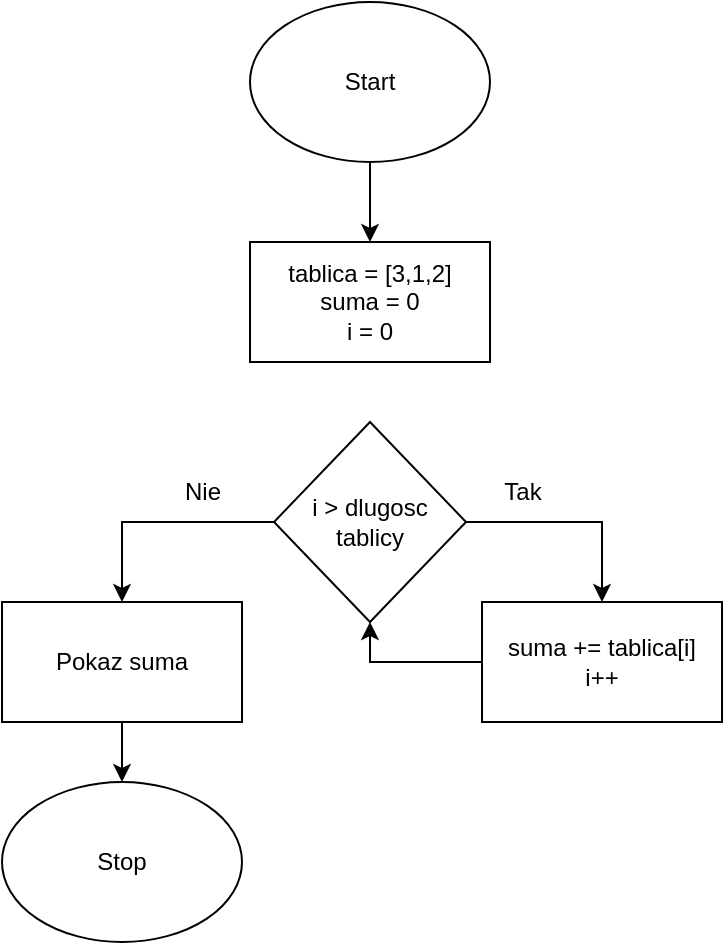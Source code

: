 <mxfile version="20.8.20" type="github">
  <diagram id="C5RBs43oDa-KdzZeNtuy" name="Page-1">
    <mxGraphModel dx="1434" dy="764" grid="1" gridSize="10" guides="1" tooltips="1" connect="1" arrows="1" fold="1" page="1" pageScale="1" pageWidth="827" pageHeight="1169" math="0" shadow="0">
      <root>
        <mxCell id="WIyWlLk6GJQsqaUBKTNV-0" />
        <mxCell id="WIyWlLk6GJQsqaUBKTNV-1" parent="WIyWlLk6GJQsqaUBKTNV-0" />
        <mxCell id="wc80Yuh8lA2m-OOXR4XR-4" style="edgeStyle=orthogonalEdgeStyle;rounded=0;orthogonalLoop=1;jettySize=auto;html=1;entryX=0.5;entryY=0;entryDx=0;entryDy=0;" edge="1" parent="WIyWlLk6GJQsqaUBKTNV-1" source="wc80Yuh8lA2m-OOXR4XR-0" target="wc80Yuh8lA2m-OOXR4XR-3">
          <mxGeometry relative="1" as="geometry" />
        </mxCell>
        <mxCell id="wc80Yuh8lA2m-OOXR4XR-0" value="Start" style="ellipse;whiteSpace=wrap;html=1;" vertex="1" parent="WIyWlLk6GJQsqaUBKTNV-1">
          <mxGeometry x="354" y="40" width="120" height="80" as="geometry" />
        </mxCell>
        <mxCell id="wc80Yuh8lA2m-OOXR4XR-2" value="Stop" style="ellipse;whiteSpace=wrap;html=1;" vertex="1" parent="WIyWlLk6GJQsqaUBKTNV-1">
          <mxGeometry x="230" y="430" width="120" height="80" as="geometry" />
        </mxCell>
        <mxCell id="wc80Yuh8lA2m-OOXR4XR-3" value="tablica = [3,1,2]&lt;br&gt;suma = 0&lt;br&gt;i = 0" style="rounded=0;whiteSpace=wrap;html=1;" vertex="1" parent="WIyWlLk6GJQsqaUBKTNV-1">
          <mxGeometry x="354" y="160" width="120" height="60" as="geometry" />
        </mxCell>
        <mxCell id="wc80Yuh8lA2m-OOXR4XR-11" style="edgeStyle=orthogonalEdgeStyle;rounded=0;orthogonalLoop=1;jettySize=auto;html=1;entryX=0.5;entryY=0;entryDx=0;entryDy=0;" edge="1" parent="WIyWlLk6GJQsqaUBKTNV-1" source="wc80Yuh8lA2m-OOXR4XR-5" target="wc80Yuh8lA2m-OOXR4XR-9">
          <mxGeometry relative="1" as="geometry" />
        </mxCell>
        <mxCell id="wc80Yuh8lA2m-OOXR4XR-12" style="edgeStyle=orthogonalEdgeStyle;rounded=0;orthogonalLoop=1;jettySize=auto;html=1;entryX=0.5;entryY=0;entryDx=0;entryDy=0;" edge="1" parent="WIyWlLk6GJQsqaUBKTNV-1" source="wc80Yuh8lA2m-OOXR4XR-5" target="wc80Yuh8lA2m-OOXR4XR-8">
          <mxGeometry relative="1" as="geometry" />
        </mxCell>
        <mxCell id="wc80Yuh8lA2m-OOXR4XR-5" value="i &amp;gt; dlugosc tablicy" style="rhombus;whiteSpace=wrap;html=1;" vertex="1" parent="WIyWlLk6GJQsqaUBKTNV-1">
          <mxGeometry x="366" y="250" width="96" height="100" as="geometry" />
        </mxCell>
        <mxCell id="wc80Yuh8lA2m-OOXR4XR-6" value="Tak" style="text;html=1;align=center;verticalAlign=middle;resizable=0;points=[];autosize=1;strokeColor=none;fillColor=none;" vertex="1" parent="WIyWlLk6GJQsqaUBKTNV-1">
          <mxGeometry x="470" y="270" width="40" height="30" as="geometry" />
        </mxCell>
        <mxCell id="wc80Yuh8lA2m-OOXR4XR-7" value="Nie" style="text;html=1;align=center;verticalAlign=middle;resizable=0;points=[];autosize=1;strokeColor=none;fillColor=none;" vertex="1" parent="WIyWlLk6GJQsqaUBKTNV-1">
          <mxGeometry x="310" y="270" width="40" height="30" as="geometry" />
        </mxCell>
        <mxCell id="wc80Yuh8lA2m-OOXR4XR-13" style="edgeStyle=orthogonalEdgeStyle;rounded=0;orthogonalLoop=1;jettySize=auto;html=1;entryX=0.5;entryY=0;entryDx=0;entryDy=0;" edge="1" parent="WIyWlLk6GJQsqaUBKTNV-1" source="wc80Yuh8lA2m-OOXR4XR-8" target="wc80Yuh8lA2m-OOXR4XR-2">
          <mxGeometry relative="1" as="geometry" />
        </mxCell>
        <mxCell id="wc80Yuh8lA2m-OOXR4XR-8" value="Pokaz suma" style="rounded=0;whiteSpace=wrap;html=1;" vertex="1" parent="WIyWlLk6GJQsqaUBKTNV-1">
          <mxGeometry x="230" y="340" width="120" height="60" as="geometry" />
        </mxCell>
        <mxCell id="wc80Yuh8lA2m-OOXR4XR-10" style="edgeStyle=orthogonalEdgeStyle;rounded=0;orthogonalLoop=1;jettySize=auto;html=1;entryX=0.5;entryY=1;entryDx=0;entryDy=0;" edge="1" parent="WIyWlLk6GJQsqaUBKTNV-1" source="wc80Yuh8lA2m-OOXR4XR-9" target="wc80Yuh8lA2m-OOXR4XR-5">
          <mxGeometry relative="1" as="geometry" />
        </mxCell>
        <mxCell id="wc80Yuh8lA2m-OOXR4XR-9" value="suma += tablica[i]&lt;br&gt;i++" style="rounded=0;whiteSpace=wrap;html=1;" vertex="1" parent="WIyWlLk6GJQsqaUBKTNV-1">
          <mxGeometry x="470" y="340" width="120" height="60" as="geometry" />
        </mxCell>
      </root>
    </mxGraphModel>
  </diagram>
</mxfile>
